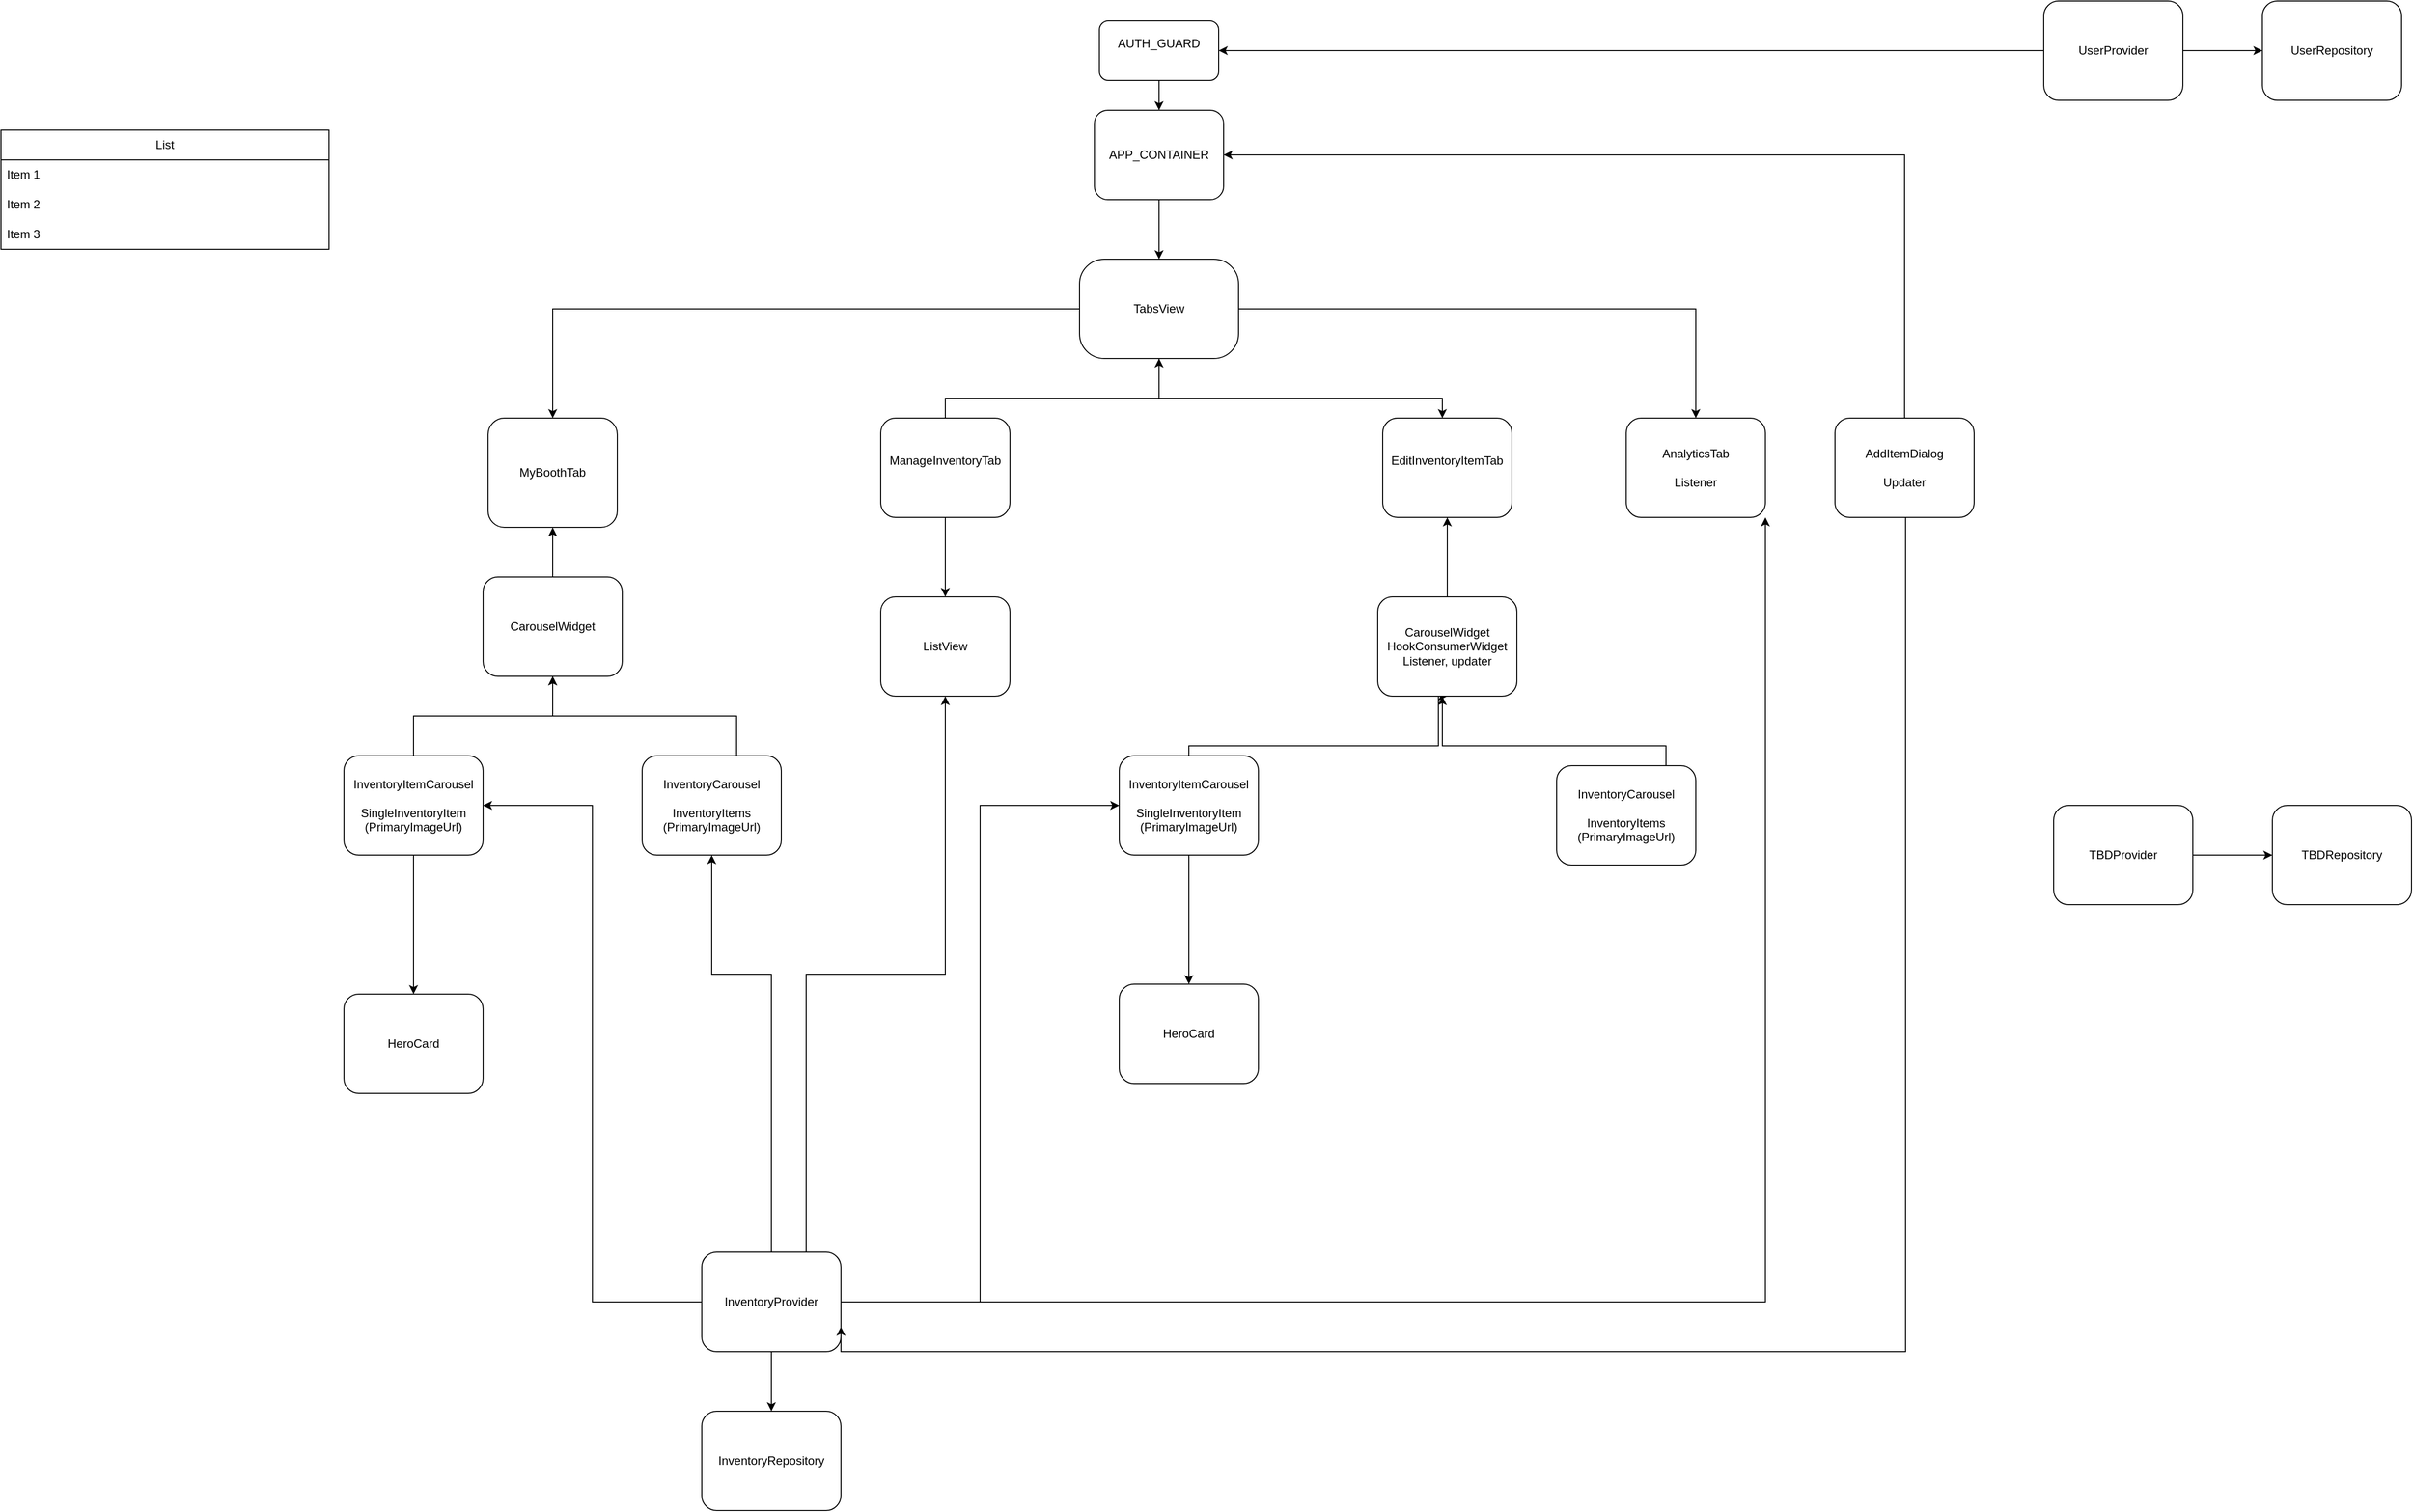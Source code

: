 <mxfile version="28.0.9">
  <diagram name="Page-1" id="yre59FWqFF6-JoR8nMFE">
    <mxGraphModel dx="2217" dy="648" grid="1" gridSize="10" guides="1" tooltips="1" connect="1" arrows="1" fold="1" page="1" pageScale="1" pageWidth="850" pageHeight="1100" math="0" shadow="0">
      <root>
        <mxCell id="0" />
        <mxCell id="1" parent="0" />
        <mxCell id="7i4eZhQgf2fpV0Ovh3T5-3" value="" style="edgeStyle=orthogonalEdgeStyle;rounded=0;orthogonalLoop=1;jettySize=auto;html=1;" parent="1" source="7i4eZhQgf2fpV0Ovh3T5-1" target="7i4eZhQgf2fpV0Ovh3T5-2" edge="1">
          <mxGeometry relative="1" as="geometry" />
        </mxCell>
        <mxCell id="7i4eZhQgf2fpV0Ovh3T5-1" value="AUTH_GUARD&lt;div&gt;&lt;br&gt;&lt;/div&gt;" style="rounded=1;whiteSpace=wrap;html=1;fillColor=light-dark(#FFFFFF,#999900);" parent="1" vertex="1">
          <mxGeometry x="350" y="20" width="120" height="60" as="geometry" />
        </mxCell>
        <mxCell id="7i4eZhQgf2fpV0Ovh3T5-5" value="" style="edgeStyle=orthogonalEdgeStyle;rounded=0;orthogonalLoop=1;jettySize=auto;html=1;" parent="1" source="7i4eZhQgf2fpV0Ovh3T5-2" target="7i4eZhQgf2fpV0Ovh3T5-4" edge="1">
          <mxGeometry relative="1" as="geometry" />
        </mxCell>
        <mxCell id="7i4eZhQgf2fpV0Ovh3T5-2" value="&lt;div&gt;APP_CONTAINER&lt;/div&gt;" style="rounded=1;whiteSpace=wrap;html=1;" parent="1" vertex="1">
          <mxGeometry x="345" y="110" width="130" height="90" as="geometry" />
        </mxCell>
        <mxCell id="7i4eZhQgf2fpV0Ovh3T5-7" value="" style="edgeStyle=orthogonalEdgeStyle;rounded=0;orthogonalLoop=1;jettySize=auto;html=1;" parent="1" source="7i4eZhQgf2fpV0Ovh3T5-4" target="7i4eZhQgf2fpV0Ovh3T5-6" edge="1">
          <mxGeometry relative="1" as="geometry" />
        </mxCell>
        <mxCell id="7i4eZhQgf2fpV0Ovh3T5-9" value="" style="edgeStyle=orthogonalEdgeStyle;rounded=0;orthogonalLoop=1;jettySize=auto;html=1;" parent="1" source="7i4eZhQgf2fpV0Ovh3T5-4" target="7i4eZhQgf2fpV0Ovh3T5-8" edge="1">
          <mxGeometry relative="1" as="geometry" />
        </mxCell>
        <mxCell id="7i4eZhQgf2fpV0Ovh3T5-11" value="" style="edgeStyle=orthogonalEdgeStyle;rounded=0;orthogonalLoop=1;jettySize=auto;html=1;" parent="1" source="7i4eZhQgf2fpV0Ovh3T5-4" target="7i4eZhQgf2fpV0Ovh3T5-10" edge="1">
          <mxGeometry relative="1" as="geometry">
            <Array as="points">
              <mxPoint x="410" y="400" />
              <mxPoint x="695" y="400" />
            </Array>
          </mxGeometry>
        </mxCell>
        <mxCell id="7i4eZhQgf2fpV0Ovh3T5-4" value="&lt;div&gt;TabsView&lt;/div&gt;" style="rounded=1;whiteSpace=wrap;html=1;arcSize=25;" parent="1" vertex="1">
          <mxGeometry x="330" y="260" width="160" height="100" as="geometry" />
        </mxCell>
        <mxCell id="7i4eZhQgf2fpV0Ovh3T5-6" value="&lt;div&gt;MyBoothTab&lt;/div&gt;" style="rounded=1;whiteSpace=wrap;html=1;" parent="1" vertex="1">
          <mxGeometry x="-265" y="420" width="130" height="110" as="geometry" />
        </mxCell>
        <mxCell id="7i4eZhQgf2fpV0Ovh3T5-8" value="&lt;div&gt;AnalyticsTab&lt;/div&gt;&lt;div&gt;&lt;br&gt;&lt;/div&gt;&lt;div&gt;Listener&lt;/div&gt;" style="rounded=1;whiteSpace=wrap;html=1;fillColor=light-dark(#FFFFFF,#006600);" parent="1" vertex="1">
          <mxGeometry x="880" y="420" width="140" height="100" as="geometry" />
        </mxCell>
        <mxCell id="7i4eZhQgf2fpV0Ovh3T5-10" value="&lt;div&gt;EditInventoryItemTab&lt;/div&gt;&lt;div&gt;&lt;br&gt;&lt;/div&gt;" style="rounded=1;whiteSpace=wrap;html=1;" parent="1" vertex="1">
          <mxGeometry x="635" y="420" width="130" height="100" as="geometry" />
        </mxCell>
        <mxCell id="wee8iFHExE6Ph9CSwYik-10" value="" style="edgeStyle=orthogonalEdgeStyle;rounded=0;orthogonalLoop=1;jettySize=auto;html=1;" edge="1" parent="1" source="7i4eZhQgf2fpV0Ovh3T5-13" target="wee8iFHExE6Ph9CSwYik-9">
          <mxGeometry relative="1" as="geometry" />
        </mxCell>
        <mxCell id="wee8iFHExE6Ph9CSwYik-35" style="edgeStyle=orthogonalEdgeStyle;rounded=0;orthogonalLoop=1;jettySize=auto;html=1;entryX=0.5;entryY=1;entryDx=0;entryDy=0;" edge="1" parent="1" source="7i4eZhQgf2fpV0Ovh3T5-13" target="7i4eZhQgf2fpV0Ovh3T5-4">
          <mxGeometry relative="1" as="geometry">
            <Array as="points">
              <mxPoint x="195" y="400" />
              <mxPoint x="410" y="400" />
            </Array>
          </mxGeometry>
        </mxCell>
        <mxCell id="7i4eZhQgf2fpV0Ovh3T5-13" value="&lt;div&gt;ManageInventoryTab&lt;/div&gt;&lt;div&gt;&lt;br&gt;&lt;/div&gt;" style="rounded=1;whiteSpace=wrap;html=1;fillColor=light-dark(#FFFFFF,#000000);" parent="1" vertex="1">
          <mxGeometry x="130" y="420" width="130" height="100" as="geometry" />
        </mxCell>
        <mxCell id="wee8iFHExE6Ph9CSwYik-2" value="" style="edgeStyle=orthogonalEdgeStyle;rounded=0;orthogonalLoop=1;jettySize=auto;html=1;" edge="1" parent="1" source="7i4eZhQgf2fpV0Ovh3T5-20" target="wee8iFHExE6Ph9CSwYik-1">
          <mxGeometry relative="1" as="geometry" />
        </mxCell>
        <mxCell id="7i4eZhQgf2fpV0Ovh3T5-20" value="&lt;div&gt;InventoryItemCarousel&lt;/div&gt;&lt;div&gt;&lt;br&gt;&lt;/div&gt;&lt;div&gt;SingleInventoryItem&lt;/div&gt;&lt;div&gt;(PrimaryImageUrl)&lt;/div&gt;" style="rounded=1;whiteSpace=wrap;html=1;fillColor=light-dark(#FFFFFF,#006600);" parent="1" vertex="1">
          <mxGeometry x="-410" y="760" width="140" height="100" as="geometry" />
        </mxCell>
        <mxCell id="7i4eZhQgf2fpV0Ovh3T5-25" style="edgeStyle=orthogonalEdgeStyle;rounded=0;orthogonalLoop=1;jettySize=auto;html=1;" parent="1" source="7i4eZhQgf2fpV0Ovh3T5-24" edge="1" target="wee8iFHExE6Ph9CSwYik-6">
          <mxGeometry relative="1" as="geometry">
            <mxPoint x="-15" y="520" as="targetPoint" />
            <Array as="points">
              <mxPoint x="-15" y="720" />
              <mxPoint x="-200" y="720" />
            </Array>
          </mxGeometry>
        </mxCell>
        <mxCell id="7i4eZhQgf2fpV0Ovh3T5-24" value="&lt;div&gt;InventoryCarousel&lt;/div&gt;&lt;div&gt;&lt;br&gt;&lt;/div&gt;&lt;div&gt;InventoryItems&lt;/div&gt;&lt;div&gt;(PrimaryImageUrl)&lt;/div&gt;" style="rounded=1;whiteSpace=wrap;html=1;fillColor=light-dark(#FFFFFF,#006600);" parent="1" vertex="1">
          <mxGeometry x="-110" y="760" width="140" height="100" as="geometry" />
        </mxCell>
        <mxCell id="wee8iFHExE6Ph9CSwYik-1" value="&lt;div&gt;HeroCard&lt;/div&gt;" style="rounded=1;whiteSpace=wrap;html=1;fillColor=light-dark(#FFFFFF,#00CC00);" vertex="1" parent="1">
          <mxGeometry x="-410" y="1000" width="140" height="100" as="geometry" />
        </mxCell>
        <mxCell id="wee8iFHExE6Ph9CSwYik-7" value="" style="edgeStyle=orthogonalEdgeStyle;rounded=0;orthogonalLoop=1;jettySize=auto;html=1;" edge="1" parent="1" source="wee8iFHExE6Ph9CSwYik-6" target="7i4eZhQgf2fpV0Ovh3T5-6">
          <mxGeometry relative="1" as="geometry" />
        </mxCell>
        <mxCell id="wee8iFHExE6Ph9CSwYik-6" value="CarouselWidget" style="rounded=1;whiteSpace=wrap;html=1;" vertex="1" parent="1">
          <mxGeometry x="-270" y="580" width="140" height="100" as="geometry" />
        </mxCell>
        <mxCell id="wee8iFHExE6Ph9CSwYik-8" style="edgeStyle=orthogonalEdgeStyle;rounded=0;orthogonalLoop=1;jettySize=auto;html=1;" edge="1" parent="1" source="7i4eZhQgf2fpV0Ovh3T5-20" target="wee8iFHExE6Ph9CSwYik-6">
          <mxGeometry relative="1" as="geometry" />
        </mxCell>
        <mxCell id="wee8iFHExE6Ph9CSwYik-9" value="&lt;div&gt;ListView&lt;/div&gt;" style="rounded=1;whiteSpace=wrap;html=1;fillColor=light-dark(#FFFFFF,#006600);" vertex="1" parent="1">
          <mxGeometry x="130" y="600" width="130" height="100" as="geometry" />
        </mxCell>
        <mxCell id="wee8iFHExE6Ph9CSwYik-11" value="" style="edgeStyle=orthogonalEdgeStyle;rounded=0;orthogonalLoop=1;jettySize=auto;html=1;" edge="1" parent="1" source="wee8iFHExE6Ph9CSwYik-12" target="wee8iFHExE6Ph9CSwYik-15">
          <mxGeometry relative="1" as="geometry" />
        </mxCell>
        <mxCell id="wee8iFHExE6Ph9CSwYik-36" style="edgeStyle=orthogonalEdgeStyle;rounded=0;orthogonalLoop=1;jettySize=auto;html=1;entryX=0.5;entryY=1;entryDx=0;entryDy=0;" edge="1" parent="1" source="wee8iFHExE6Ph9CSwYik-12" target="wee8iFHExE6Ph9CSwYik-19">
          <mxGeometry relative="1" as="geometry">
            <mxPoint x="690" y="700" as="targetPoint" />
            <Array as="points">
              <mxPoint x="440" y="750" />
              <mxPoint x="691" y="750" />
              <mxPoint x="691" y="700" />
              <mxPoint x="695" y="700" />
            </Array>
          </mxGeometry>
        </mxCell>
        <mxCell id="wee8iFHExE6Ph9CSwYik-12" value="&lt;div&gt;InventoryItemCarousel&lt;/div&gt;&lt;div&gt;&lt;br&gt;&lt;/div&gt;&lt;div&gt;SingleInventoryItem&lt;/div&gt;&lt;div&gt;(PrimaryImageUrl)&lt;/div&gt;" style="rounded=1;whiteSpace=wrap;html=1;fillColor=light-dark(#FFFFFF,#006600);" vertex="1" parent="1">
          <mxGeometry x="370" y="760" width="140" height="100" as="geometry" />
        </mxCell>
        <mxCell id="wee8iFHExE6Ph9CSwYik-37" style="edgeStyle=orthogonalEdgeStyle;rounded=0;orthogonalLoop=1;jettySize=auto;html=1;" edge="1" parent="1" source="wee8iFHExE6Ph9CSwYik-14" target="wee8iFHExE6Ph9CSwYik-19">
          <mxGeometry relative="1" as="geometry">
            <Array as="points">
              <mxPoint x="920" y="750" />
              <mxPoint x="695" y="750" />
            </Array>
          </mxGeometry>
        </mxCell>
        <mxCell id="wee8iFHExE6Ph9CSwYik-14" value="&lt;div&gt;InventoryCarousel&lt;/div&gt;&lt;div&gt;&lt;br&gt;&lt;/div&gt;&lt;div&gt;InventoryItems&lt;/div&gt;&lt;div&gt;(PrimaryImageUrl)&lt;/div&gt;" style="rounded=1;whiteSpace=wrap;html=1;fillColor=light-dark(#FFFFFF,#006600);" vertex="1" parent="1">
          <mxGeometry x="810" y="770" width="140" height="100" as="geometry" />
        </mxCell>
        <mxCell id="wee8iFHExE6Ph9CSwYik-15" value="&lt;div&gt;HeroCard&lt;/div&gt;" style="rounded=1;whiteSpace=wrap;html=1;fillColor=light-dark(#FFFFFF,#00CC00);" vertex="1" parent="1">
          <mxGeometry x="370" y="990" width="140" height="100" as="geometry" />
        </mxCell>
        <mxCell id="wee8iFHExE6Ph9CSwYik-20" value="" style="edgeStyle=orthogonalEdgeStyle;rounded=0;orthogonalLoop=1;jettySize=auto;html=1;" edge="1" parent="1" source="wee8iFHExE6Ph9CSwYik-19" target="7i4eZhQgf2fpV0Ovh3T5-10">
          <mxGeometry relative="1" as="geometry" />
        </mxCell>
        <mxCell id="wee8iFHExE6Ph9CSwYik-19" value="CarouselWidget&lt;div&gt;HookConsumerWidget&lt;/div&gt;&lt;div&gt;Listener, updater&lt;/div&gt;" style="rounded=1;whiteSpace=wrap;html=1;" vertex="1" parent="1">
          <mxGeometry x="630" y="600" width="140" height="100" as="geometry" />
        </mxCell>
        <mxCell id="wee8iFHExE6Ph9CSwYik-23" value="" style="edgeStyle=orthogonalEdgeStyle;rounded=0;orthogonalLoop=1;jettySize=auto;html=1;" edge="1" parent="1" source="wee8iFHExE6Ph9CSwYik-21" target="wee8iFHExE6Ph9CSwYik-22">
          <mxGeometry relative="1" as="geometry" />
        </mxCell>
        <mxCell id="wee8iFHExE6Ph9CSwYik-45" style="edgeStyle=orthogonalEdgeStyle;rounded=0;orthogonalLoop=1;jettySize=auto;html=1;entryX=0.5;entryY=1;entryDx=0;entryDy=0;" edge="1" parent="1" source="wee8iFHExE6Ph9CSwYik-21" target="7i4eZhQgf2fpV0Ovh3T5-24">
          <mxGeometry relative="1" as="geometry">
            <Array as="points">
              <mxPoint x="20" y="980" />
              <mxPoint x="-40" y="980" />
            </Array>
          </mxGeometry>
        </mxCell>
        <mxCell id="wee8iFHExE6Ph9CSwYik-46" style="edgeStyle=orthogonalEdgeStyle;rounded=0;orthogonalLoop=1;jettySize=auto;html=1;entryX=1;entryY=0.5;entryDx=0;entryDy=0;" edge="1" parent="1" source="wee8iFHExE6Ph9CSwYik-21" target="7i4eZhQgf2fpV0Ovh3T5-20">
          <mxGeometry relative="1" as="geometry" />
        </mxCell>
        <mxCell id="wee8iFHExE6Ph9CSwYik-47" style="edgeStyle=orthogonalEdgeStyle;rounded=0;orthogonalLoop=1;jettySize=auto;html=1;entryX=0;entryY=0.5;entryDx=0;entryDy=0;" edge="1" parent="1" source="wee8iFHExE6Ph9CSwYik-21" target="wee8iFHExE6Ph9CSwYik-12">
          <mxGeometry relative="1" as="geometry">
            <mxPoint x="310" y="810" as="targetPoint" />
          </mxGeometry>
        </mxCell>
        <mxCell id="wee8iFHExE6Ph9CSwYik-48" style="edgeStyle=orthogonalEdgeStyle;rounded=0;orthogonalLoop=1;jettySize=auto;html=1;entryX=1;entryY=1;entryDx=0;entryDy=0;" edge="1" parent="1" source="wee8iFHExE6Ph9CSwYik-21" target="7i4eZhQgf2fpV0Ovh3T5-8">
          <mxGeometry relative="1" as="geometry">
            <mxPoint x="1070" y="1310" as="targetPoint" />
          </mxGeometry>
        </mxCell>
        <mxCell id="wee8iFHExE6Ph9CSwYik-52" style="edgeStyle=orthogonalEdgeStyle;rounded=0;orthogonalLoop=1;jettySize=auto;html=1;exitX=0.75;exitY=0;exitDx=0;exitDy=0;" edge="1" parent="1" source="wee8iFHExE6Ph9CSwYik-21" target="wee8iFHExE6Ph9CSwYik-9">
          <mxGeometry relative="1" as="geometry" />
        </mxCell>
        <mxCell id="wee8iFHExE6Ph9CSwYik-21" value="&lt;div&gt;InventoryProvider&lt;/div&gt;" style="rounded=1;whiteSpace=wrap;html=1;fillColor=light-dark(#FFFFFF,#006600);" vertex="1" parent="1">
          <mxGeometry x="-50" y="1260" width="140" height="100" as="geometry" />
        </mxCell>
        <mxCell id="wee8iFHExE6Ph9CSwYik-22" value="&lt;div&gt;InventoryRepository&lt;/div&gt;" style="rounded=1;whiteSpace=wrap;html=1;fillColor=light-dark(#FFFFFF,#990000);" vertex="1" parent="1">
          <mxGeometry x="-50" y="1420" width="140" height="100" as="geometry" />
        </mxCell>
        <mxCell id="wee8iFHExE6Ph9CSwYik-24" value="" style="edgeStyle=orthogonalEdgeStyle;rounded=0;orthogonalLoop=1;jettySize=auto;html=1;" edge="1" parent="1" source="wee8iFHExE6Ph9CSwYik-25" target="wee8iFHExE6Ph9CSwYik-26">
          <mxGeometry relative="1" as="geometry" />
        </mxCell>
        <mxCell id="wee8iFHExE6Ph9CSwYik-49" style="edgeStyle=orthogonalEdgeStyle;rounded=0;orthogonalLoop=1;jettySize=auto;html=1;" edge="1" parent="1" source="wee8iFHExE6Ph9CSwYik-25" target="7i4eZhQgf2fpV0Ovh3T5-1">
          <mxGeometry relative="1" as="geometry" />
        </mxCell>
        <mxCell id="wee8iFHExE6Ph9CSwYik-25" value="&lt;div&gt;UserProvider&lt;/div&gt;" style="rounded=1;whiteSpace=wrap;html=1;fillColor=light-dark(#FFFFFF,#999900);" vertex="1" parent="1">
          <mxGeometry x="1300" width="140" height="100" as="geometry" />
        </mxCell>
        <mxCell id="wee8iFHExE6Ph9CSwYik-26" value="&lt;div&gt;UserRepository&lt;/div&gt;" style="rounded=1;whiteSpace=wrap;html=1;fillColor=light-dark(#FFFFFF,#990000);" vertex="1" parent="1">
          <mxGeometry x="1520" width="140" height="100" as="geometry" />
        </mxCell>
        <mxCell id="wee8iFHExE6Ph9CSwYik-27" value="" style="edgeStyle=orthogonalEdgeStyle;rounded=0;orthogonalLoop=1;jettySize=auto;html=1;" edge="1" parent="1" source="wee8iFHExE6Ph9CSwYik-28" target="wee8iFHExE6Ph9CSwYik-29">
          <mxGeometry relative="1" as="geometry" />
        </mxCell>
        <mxCell id="wee8iFHExE6Ph9CSwYik-28" value="&lt;div&gt;TBDProvider&lt;/div&gt;" style="rounded=1;whiteSpace=wrap;html=1;fillColor=light-dark(#FFFFFF,#CC0066);" vertex="1" parent="1">
          <mxGeometry x="1310" y="810" width="140" height="100" as="geometry" />
        </mxCell>
        <mxCell id="wee8iFHExE6Ph9CSwYik-29" value="&lt;div&gt;TBDRepository&lt;/div&gt;" style="rounded=1;whiteSpace=wrap;html=1;fillColor=light-dark(#FFFFFF,#990000);" vertex="1" parent="1">
          <mxGeometry x="1530" y="810" width="140" height="100" as="geometry" />
        </mxCell>
        <mxCell id="wee8iFHExE6Ph9CSwYik-43" style="edgeStyle=orthogonalEdgeStyle;rounded=0;orthogonalLoop=1;jettySize=auto;html=1;entryX=1;entryY=0.5;entryDx=0;entryDy=0;" edge="1" parent="1" source="wee8iFHExE6Ph9CSwYik-31" target="7i4eZhQgf2fpV0Ovh3T5-2">
          <mxGeometry relative="1" as="geometry">
            <mxPoint x="1160" y="170" as="targetPoint" />
            <Array as="points">
              <mxPoint x="1160" y="155" />
            </Array>
          </mxGeometry>
        </mxCell>
        <mxCell id="wee8iFHExE6Ph9CSwYik-51" style="edgeStyle=orthogonalEdgeStyle;rounded=0;orthogonalLoop=1;jettySize=auto;html=1;entryX=1;entryY=0.75;entryDx=0;entryDy=0;" edge="1" parent="1" source="wee8iFHExE6Ph9CSwYik-31" target="wee8iFHExE6Ph9CSwYik-21">
          <mxGeometry relative="1" as="geometry">
            <mxPoint x="1160" y="1714" as="targetPoint" />
            <Array as="points">
              <mxPoint x="1161" y="1360" />
              <mxPoint x="90" y="1360" />
            </Array>
          </mxGeometry>
        </mxCell>
        <mxCell id="wee8iFHExE6Ph9CSwYik-31" value="&lt;div&gt;AddItemDialog&lt;/div&gt;&lt;div&gt;&lt;br&gt;&lt;/div&gt;&lt;div&gt;Updater&lt;/div&gt;" style="rounded=1;whiteSpace=wrap;html=1;" vertex="1" parent="1">
          <mxGeometry x="1090" y="420" width="140" height="100" as="geometry" />
        </mxCell>
        <mxCell id="wee8iFHExE6Ph9CSwYik-53" value="List" style="swimlane;fontStyle=0;childLayout=stackLayout;horizontal=1;startSize=30;horizontalStack=0;resizeParent=1;resizeParentMax=0;resizeLast=0;collapsible=1;marginBottom=0;whiteSpace=wrap;html=1;" vertex="1" parent="1">
          <mxGeometry x="-755" y="130" width="330" height="120" as="geometry" />
        </mxCell>
        <mxCell id="wee8iFHExE6Ph9CSwYik-54" value="Item 1" style="text;strokeColor=none;fillColor=none;align=left;verticalAlign=middle;spacingLeft=4;spacingRight=4;overflow=hidden;points=[[0,0.5],[1,0.5]];portConstraint=eastwest;rotatable=0;whiteSpace=wrap;html=1;" vertex="1" parent="wee8iFHExE6Ph9CSwYik-53">
          <mxGeometry y="30" width="330" height="30" as="geometry" />
        </mxCell>
        <mxCell id="wee8iFHExE6Ph9CSwYik-55" value="Item 2" style="text;strokeColor=none;fillColor=none;align=left;verticalAlign=middle;spacingLeft=4;spacingRight=4;overflow=hidden;points=[[0,0.5],[1,0.5]];portConstraint=eastwest;rotatable=0;whiteSpace=wrap;html=1;" vertex="1" parent="wee8iFHExE6Ph9CSwYik-53">
          <mxGeometry y="60" width="330" height="30" as="geometry" />
        </mxCell>
        <mxCell id="wee8iFHExE6Ph9CSwYik-56" value="Item 3" style="text;strokeColor=none;fillColor=none;align=left;verticalAlign=middle;spacingLeft=4;spacingRight=4;overflow=hidden;points=[[0,0.5],[1,0.5]];portConstraint=eastwest;rotatable=0;whiteSpace=wrap;html=1;" vertex="1" parent="wee8iFHExE6Ph9CSwYik-53">
          <mxGeometry y="90" width="330" height="30" as="geometry" />
        </mxCell>
      </root>
    </mxGraphModel>
  </diagram>
</mxfile>
